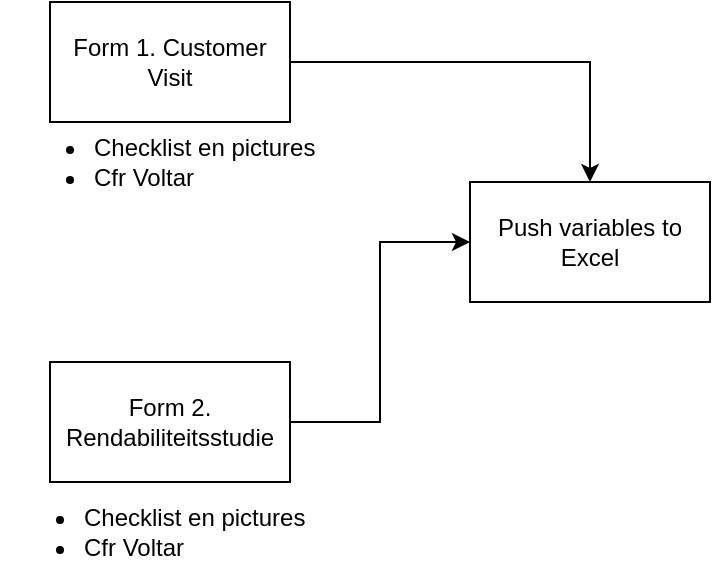 <mxfile version="22.1.4" type="github">
  <diagram name="Page-1" id="ryP2rwXHpjwh8rxqgDW8">
    <mxGraphModel dx="954" dy="617" grid="1" gridSize="10" guides="1" tooltips="1" connect="1" arrows="1" fold="1" page="1" pageScale="1" pageWidth="850" pageHeight="1100" math="0" shadow="0">
      <root>
        <mxCell id="0" />
        <mxCell id="1" parent="0" />
        <mxCell id="IZVV2hbWvIyver_PEZVK-5" value="" style="edgeStyle=orthogonalEdgeStyle;rounded=0;orthogonalLoop=1;jettySize=auto;html=1;" edge="1" parent="1" source="IZVV2hbWvIyver_PEZVK-1" target="IZVV2hbWvIyver_PEZVK-4">
          <mxGeometry relative="1" as="geometry" />
        </mxCell>
        <mxCell id="IZVV2hbWvIyver_PEZVK-1" value="Form 1. Customer Visit" style="rounded=0;whiteSpace=wrap;html=1;" vertex="1" parent="1">
          <mxGeometry x="50" y="90" width="120" height="60" as="geometry" />
        </mxCell>
        <mxCell id="IZVV2hbWvIyver_PEZVK-6" style="edgeStyle=orthogonalEdgeStyle;rounded=0;orthogonalLoop=1;jettySize=auto;html=1;entryX=0;entryY=0.5;entryDx=0;entryDy=0;" edge="1" parent="1" source="IZVV2hbWvIyver_PEZVK-2" target="IZVV2hbWvIyver_PEZVK-4">
          <mxGeometry relative="1" as="geometry">
            <mxPoint x="240" y="320" as="targetPoint" />
          </mxGeometry>
        </mxCell>
        <mxCell id="IZVV2hbWvIyver_PEZVK-2" value="Form 2. Rendabiliteitsstudie" style="rounded=0;whiteSpace=wrap;html=1;" vertex="1" parent="1">
          <mxGeometry x="50" y="270" width="120" height="60" as="geometry" />
        </mxCell>
        <mxCell id="IZVV2hbWvIyver_PEZVK-4" value="Push variables to Excel" style="rounded=0;whiteSpace=wrap;html=1;" vertex="1" parent="1">
          <mxGeometry x="260" y="180" width="120" height="60" as="geometry" />
        </mxCell>
        <mxCell id="IZVV2hbWvIyver_PEZVK-7" value="&lt;div align=&quot;left&quot;&gt;&lt;ul&gt;&lt;li&gt;Checklist en pictures&lt;/li&gt;&lt;li&gt;Cfr Voltar&lt;br&gt;&lt;/li&gt;&lt;/ul&gt;&lt;/div&gt;" style="text;html=1;strokeColor=none;fillColor=none;align=left;verticalAlign=middle;whiteSpace=wrap;rounded=0;" vertex="1" parent="1">
          <mxGeometry x="30" y="155" width="170" height="30" as="geometry" />
        </mxCell>
        <mxCell id="IZVV2hbWvIyver_PEZVK-8" value="&lt;div align=&quot;left&quot;&gt;&lt;ul&gt;&lt;li&gt;Checklist en pictures&lt;/li&gt;&lt;li&gt;Cfr Voltar&lt;br&gt;&lt;/li&gt;&lt;/ul&gt;&lt;/div&gt;" style="text;html=1;strokeColor=none;fillColor=none;align=left;verticalAlign=middle;whiteSpace=wrap;rounded=0;" vertex="1" parent="1">
          <mxGeometry x="25" y="340" width="170" height="30" as="geometry" />
        </mxCell>
      </root>
    </mxGraphModel>
  </diagram>
</mxfile>
